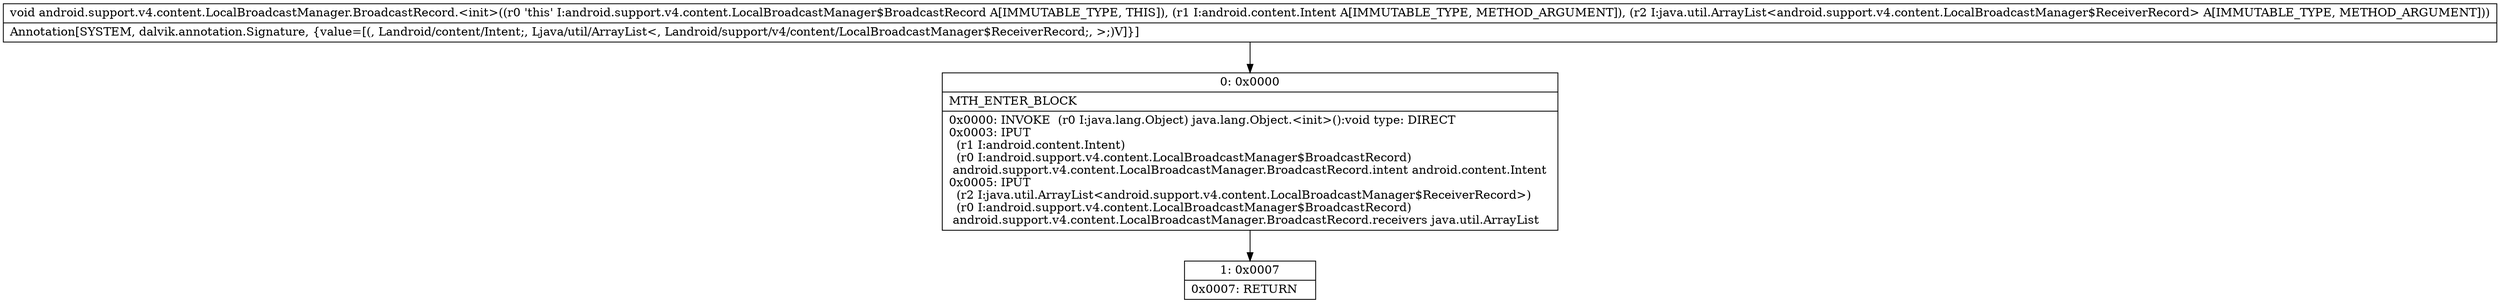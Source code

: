 digraph "CFG forandroid.support.v4.content.LocalBroadcastManager.BroadcastRecord.\<init\>(Landroid\/content\/Intent;Ljava\/util\/ArrayList;)V" {
Node_0 [shape=record,label="{0\:\ 0x0000|MTH_ENTER_BLOCK\l|0x0000: INVOKE  (r0 I:java.lang.Object) java.lang.Object.\<init\>():void type: DIRECT \l0x0003: IPUT  \l  (r1 I:android.content.Intent)\l  (r0 I:android.support.v4.content.LocalBroadcastManager$BroadcastRecord)\l android.support.v4.content.LocalBroadcastManager.BroadcastRecord.intent android.content.Intent \l0x0005: IPUT  \l  (r2 I:java.util.ArrayList\<android.support.v4.content.LocalBroadcastManager$ReceiverRecord\>)\l  (r0 I:android.support.v4.content.LocalBroadcastManager$BroadcastRecord)\l android.support.v4.content.LocalBroadcastManager.BroadcastRecord.receivers java.util.ArrayList \l}"];
Node_1 [shape=record,label="{1\:\ 0x0007|0x0007: RETURN   \l}"];
MethodNode[shape=record,label="{void android.support.v4.content.LocalBroadcastManager.BroadcastRecord.\<init\>((r0 'this' I:android.support.v4.content.LocalBroadcastManager$BroadcastRecord A[IMMUTABLE_TYPE, THIS]), (r1 I:android.content.Intent A[IMMUTABLE_TYPE, METHOD_ARGUMENT]), (r2 I:java.util.ArrayList\<android.support.v4.content.LocalBroadcastManager$ReceiverRecord\> A[IMMUTABLE_TYPE, METHOD_ARGUMENT]))  | Annotation[SYSTEM, dalvik.annotation.Signature, \{value=[(, Landroid\/content\/Intent;, Ljava\/util\/ArrayList\<, Landroid\/support\/v4\/content\/LocalBroadcastManager$ReceiverRecord;, \>;)V]\}]\l}"];
MethodNode -> Node_0;
Node_0 -> Node_1;
}

